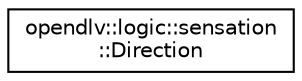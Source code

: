 digraph "Graphical Class Hierarchy"
{
 // LATEX_PDF_SIZE
  edge [fontname="Helvetica",fontsize="10",labelfontname="Helvetica",labelfontsize="10"];
  node [fontname="Helvetica",fontsize="10",shape=record];
  rankdir="LR";
  Node0 [label="opendlv::logic::sensation\l::Direction",height=0.2,width=0.4,color="black", fillcolor="white", style="filled",URL="$classopendlv_1_1logic_1_1sensation_1_1Direction.html",tooltip=" "];
}
